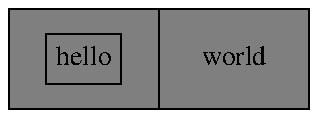 .PS
box fill
box ht boxht/2 wid boxwid/2 "hello" at last box

move right boxwid/4;

box fill "world"
.PE
